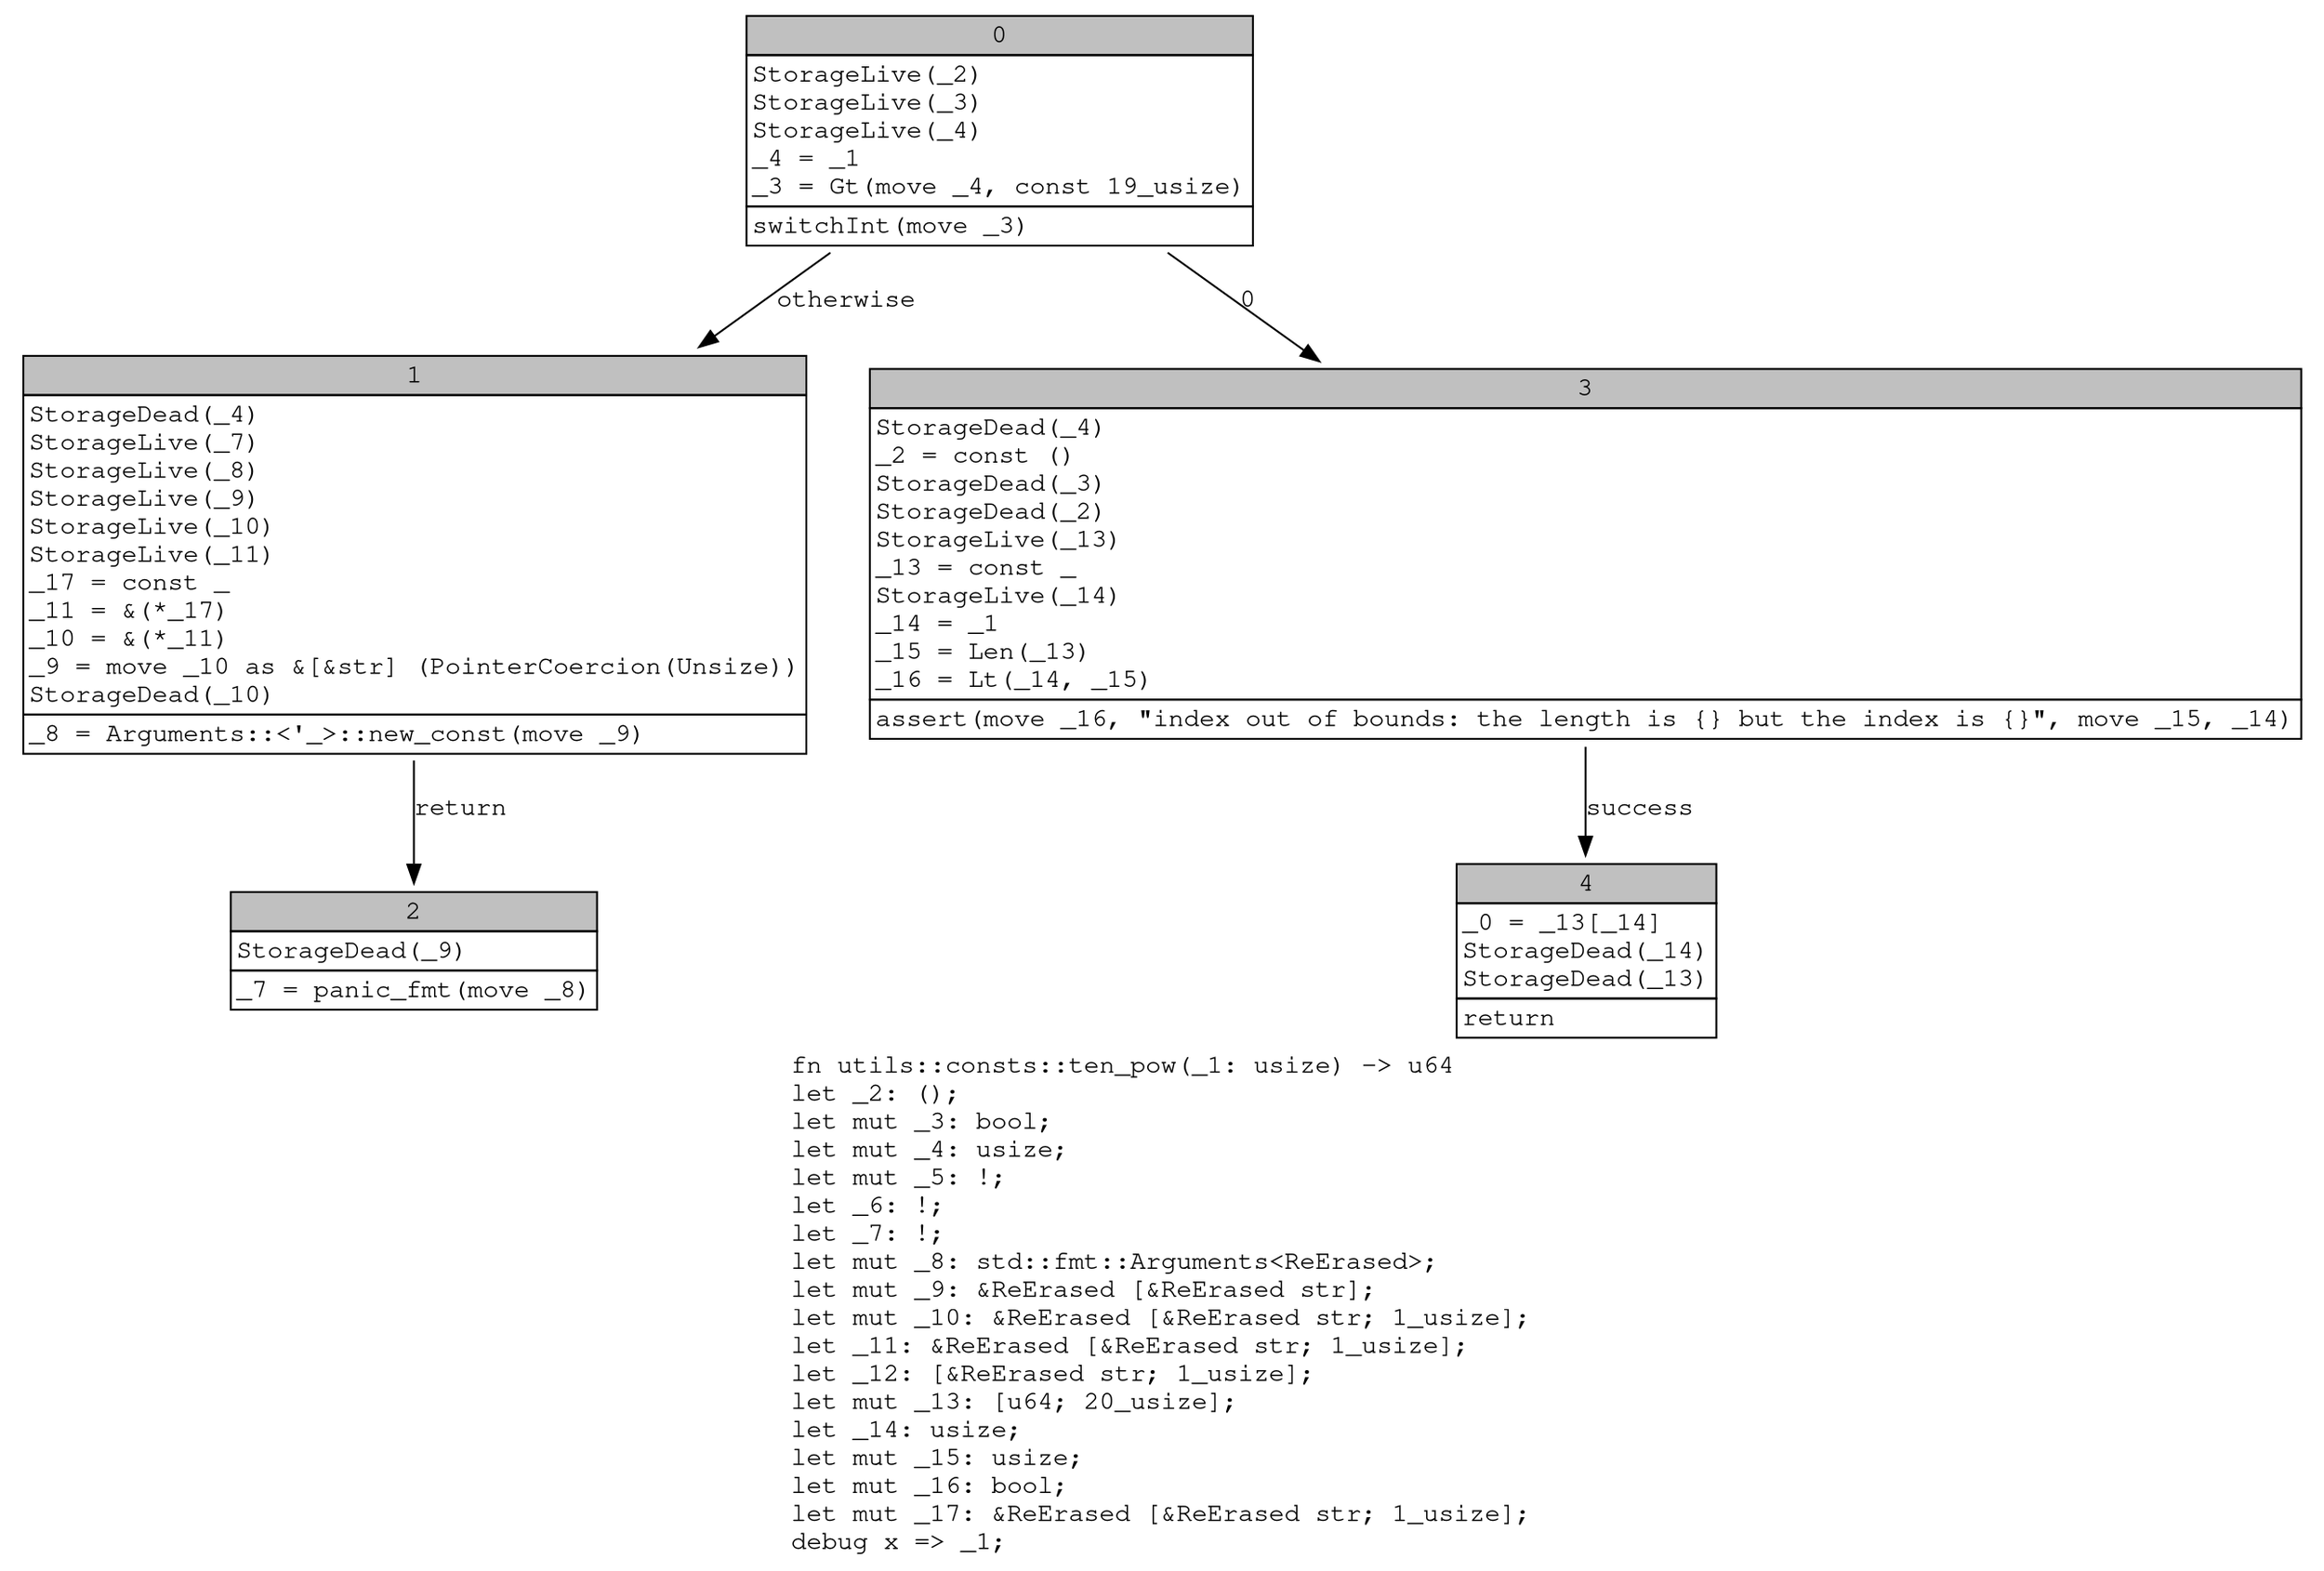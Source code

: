 digraph Mir_0_2309 {
    graph [fontname="Courier, monospace"];
    node [fontname="Courier, monospace"];
    edge [fontname="Courier, monospace"];
    label=<fn utils::consts::ten_pow(_1: usize) -&gt; u64<br align="left"/>let _2: ();<br align="left"/>let mut _3: bool;<br align="left"/>let mut _4: usize;<br align="left"/>let mut _5: !;<br align="left"/>let _6: !;<br align="left"/>let _7: !;<br align="left"/>let mut _8: std::fmt::Arguments&lt;ReErased&gt;;<br align="left"/>let mut _9: &amp;ReErased [&amp;ReErased str];<br align="left"/>let mut _10: &amp;ReErased [&amp;ReErased str; 1_usize];<br align="left"/>let _11: &amp;ReErased [&amp;ReErased str; 1_usize];<br align="left"/>let _12: [&amp;ReErased str; 1_usize];<br align="left"/>let mut _13: [u64; 20_usize];<br align="left"/>let _14: usize;<br align="left"/>let mut _15: usize;<br align="left"/>let mut _16: bool;<br align="left"/>let mut _17: &amp;ReErased [&amp;ReErased str; 1_usize];<br align="left"/>debug x =&gt; _1;<br align="left"/>>;
    bb0__0_2309 [shape="none", label=<<table border="0" cellborder="1" cellspacing="0"><tr><td bgcolor="gray" align="center" colspan="1">0</td></tr><tr><td align="left" balign="left">StorageLive(_2)<br/>StorageLive(_3)<br/>StorageLive(_4)<br/>_4 = _1<br/>_3 = Gt(move _4, const 19_usize)<br/></td></tr><tr><td align="left">switchInt(move _3)</td></tr></table>>];
    bb1__0_2309 [shape="none", label=<<table border="0" cellborder="1" cellspacing="0"><tr><td bgcolor="gray" align="center" colspan="1">1</td></tr><tr><td align="left" balign="left">StorageDead(_4)<br/>StorageLive(_7)<br/>StorageLive(_8)<br/>StorageLive(_9)<br/>StorageLive(_10)<br/>StorageLive(_11)<br/>_17 = const _<br/>_11 = &amp;(*_17)<br/>_10 = &amp;(*_11)<br/>_9 = move _10 as &amp;[&amp;str] (PointerCoercion(Unsize))<br/>StorageDead(_10)<br/></td></tr><tr><td align="left">_8 = Arguments::&lt;'_&gt;::new_const(move _9)</td></tr></table>>];
    bb2__0_2309 [shape="none", label=<<table border="0" cellborder="1" cellspacing="0"><tr><td bgcolor="gray" align="center" colspan="1">2</td></tr><tr><td align="left" balign="left">StorageDead(_9)<br/></td></tr><tr><td align="left">_7 = panic_fmt(move _8)</td></tr></table>>];
    bb3__0_2309 [shape="none", label=<<table border="0" cellborder="1" cellspacing="0"><tr><td bgcolor="gray" align="center" colspan="1">3</td></tr><tr><td align="left" balign="left">StorageDead(_4)<br/>_2 = const ()<br/>StorageDead(_3)<br/>StorageDead(_2)<br/>StorageLive(_13)<br/>_13 = const _<br/>StorageLive(_14)<br/>_14 = _1<br/>_15 = Len(_13)<br/>_16 = Lt(_14, _15)<br/></td></tr><tr><td align="left">assert(move _16, &quot;index out of bounds: the length is {} but the index is {}&quot;, move _15, _14)</td></tr></table>>];
    bb4__0_2309 [shape="none", label=<<table border="0" cellborder="1" cellspacing="0"><tr><td bgcolor="gray" align="center" colspan="1">4</td></tr><tr><td align="left" balign="left">_0 = _13[_14]<br/>StorageDead(_14)<br/>StorageDead(_13)<br/></td></tr><tr><td align="left">return</td></tr></table>>];
    bb0__0_2309 -> bb3__0_2309 [label="0"];
    bb0__0_2309 -> bb1__0_2309 [label="otherwise"];
    bb1__0_2309 -> bb2__0_2309 [label="return"];
    bb3__0_2309 -> bb4__0_2309 [label="success"];
}
